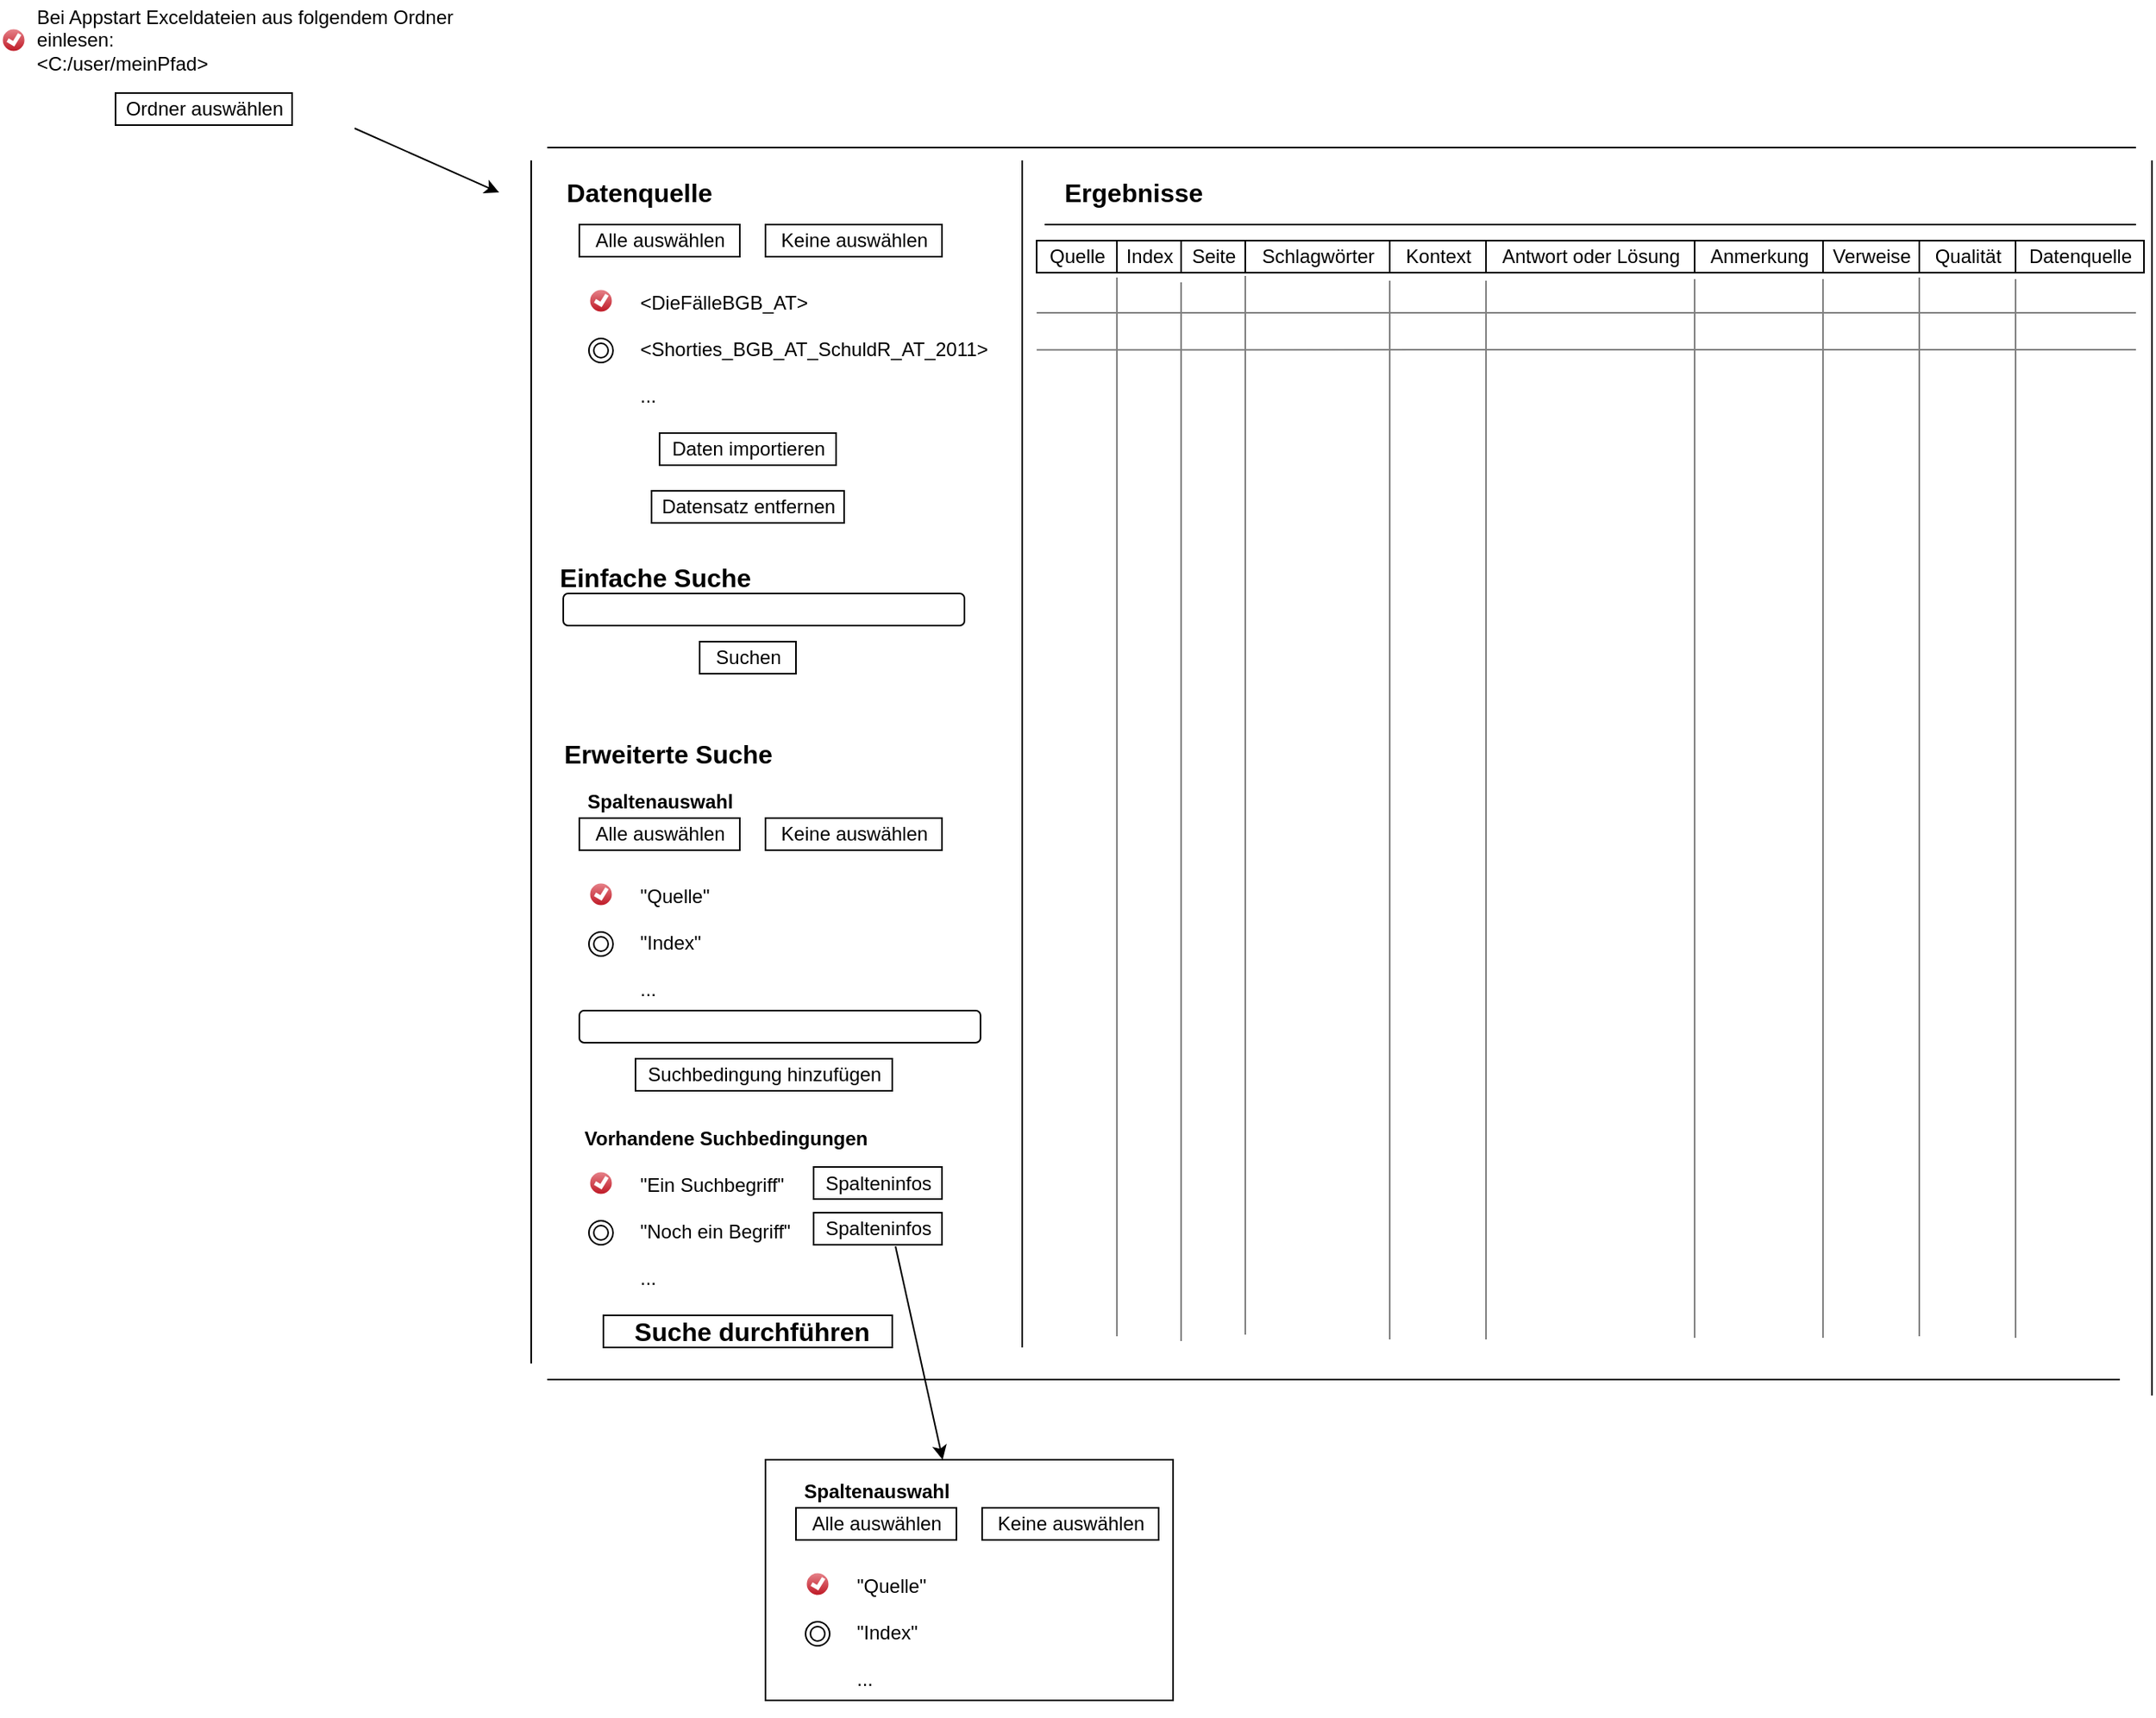 <mxfile version="12.5.1" type="google"><diagram id="sQ56WtKIyjPqKIe5N6Yx" name="Page-1"><mxGraphModel dx="2493" dy="2035" grid="1" gridSize="10" guides="1" tooltips="1" connect="1" arrows="1" fold="1" page="1" pageScale="1" pageWidth="827" pageHeight="1169" math="0" shadow="0"><root><mxCell id="0"/><mxCell id="1" parent="0"/><mxCell id="RN7Ag3oHD-ZMSx2NUnO--5" value="" style="rounded=0;whiteSpace=wrap;html=1;fillColor=none;" parent="1" vertex="1"><mxGeometry x="136" y="810" width="254" height="150" as="geometry"/></mxCell><mxCell id="d1wqXQjx_P4PH9WuBuPP-1" value="Datenquelle" style="text;html=1;align=center;verticalAlign=middle;resizable=0;points=[];autosize=1;fontStyle=1;fontSize=16;" parent="1" vertex="1"><mxGeometry x="2" y="10" width="110" height="20" as="geometry"/></mxCell><mxCell id="d1wqXQjx_P4PH9WuBuPP-2" value="&lt;div&gt;&amp;lt;DieFälleBGB_AT&amp;gt;&lt;br&gt;&lt;/div&gt;&lt;div&gt;&lt;br&gt;&lt;/div&gt;&lt;div&gt;&amp;lt;Shorties_BGB_AT_SchuldR_AT_2011&amp;gt;&lt;/div&gt;&lt;div&gt;&lt;br&gt;&lt;/div&gt;&lt;div&gt;...&lt;br&gt;&lt;/div&gt;&lt;div&gt;&lt;br&gt;&lt;/div&gt;" style="text;html=1;align=left;verticalAlign=middle;resizable=0;points=[];autosize=1;" parent="1" vertex="1"><mxGeometry x="56" y="80" width="230" height="90" as="geometry"/></mxCell><mxCell id="d1wqXQjx_P4PH9WuBuPP-3" value="" style="verticalLabelPosition=bottom;verticalAlign=top;html=1;shadow=0;dashed=0;strokeWidth=1;shape=mxgraph.ios.iCheckIcon;fillColor=#e8878E;fillColor2=#BD1421;strokeColor=#ffffff;align=left;" parent="1" vertex="1"><mxGeometry x="26" y="80" width="15" height="15" as="geometry"/></mxCell><mxCell id="d1wqXQjx_P4PH9WuBuPP-4" value="" style="ellipse;shape=doubleEllipse;whiteSpace=wrap;html=1;aspect=fixed;align=left;" parent="1" vertex="1"><mxGeometry x="26" y="111" width="15" height="15" as="geometry"/></mxCell><mxCell id="d1wqXQjx_P4PH9WuBuPP-6" value="Alle auswählen" style="text;html=1;align=center;verticalAlign=middle;resizable=0;points=[];autosize=1;strokeColor=#000000;" parent="1" vertex="1"><mxGeometry x="20" y="40" width="100" height="20" as="geometry"/></mxCell><mxCell id="d1wqXQjx_P4PH9WuBuPP-7" value="Keine auswählen" style="text;html=1;align=center;verticalAlign=middle;resizable=0;points=[];autosize=1;strokeColor=#000000;" parent="1" vertex="1"><mxGeometry x="136" y="40" width="110" height="20" as="geometry"/></mxCell><mxCell id="d1wqXQjx_P4PH9WuBuPP-8" value="Einfache Suche" style="text;html=1;align=center;verticalAlign=middle;resizable=0;points=[];autosize=1;fontStyle=1;fontSize=16;" parent="1" vertex="1"><mxGeometry x="2" y="250" width="130" height="20" as="geometry"/></mxCell><mxCell id="d1wqXQjx_P4PH9WuBuPP-9" value="&lt;div&gt;Daten importieren&lt;/div&gt;" style="text;html=1;align=center;verticalAlign=middle;resizable=0;points=[];autosize=1;strokeColor=#000000;" parent="1" vertex="1"><mxGeometry x="70" y="170" width="110" height="20" as="geometry"/></mxCell><mxCell id="d1wqXQjx_P4PH9WuBuPP-10" value="&lt;div&gt;Datensatz entfernen&lt;/div&gt;" style="text;html=1;align=center;verticalAlign=middle;resizable=0;points=[];autosize=1;strokeColor=#000000;" parent="1" vertex="1"><mxGeometry x="65" y="206" width="120" height="20" as="geometry"/></mxCell><mxCell id="d1wqXQjx_P4PH9WuBuPP-11" value="" style="rounded=1;whiteSpace=wrap;html=1;strokeColor=#000000;align=left;" parent="1" vertex="1"><mxGeometry x="10" y="270" width="250" height="20" as="geometry"/></mxCell><mxCell id="d1wqXQjx_P4PH9WuBuPP-12" value="Suchen" style="text;html=1;align=center;verticalAlign=middle;resizable=0;points=[];autosize=1;strokeColor=#000000;" parent="1" vertex="1"><mxGeometry x="95" y="300" width="60" height="20" as="geometry"/></mxCell><mxCell id="d1wqXQjx_P4PH9WuBuPP-14" value="Erweiterte Suche" style="text;html=1;align=center;verticalAlign=middle;resizable=0;points=[];autosize=1;fontStyle=1;fontSize=16;" parent="1" vertex="1"><mxGeometry y="360" width="150" height="20" as="geometry"/></mxCell><mxCell id="d1wqXQjx_P4PH9WuBuPP-16" value="Spaltenauswahl" style="text;html=1;align=center;verticalAlign=middle;resizable=0;points=[];autosize=1;fontStyle=1" parent="1" vertex="1"><mxGeometry x="15" y="390" width="110" height="20" as="geometry"/></mxCell><mxCell id="d1wqXQjx_P4PH9WuBuPP-17" value="&lt;div&gt;&quot;Quelle&quot;&lt;br&gt;&lt;/div&gt;&lt;div&gt;&lt;br&gt;&lt;/div&gt;&lt;div&gt;&quot;Index&quot;&lt;/div&gt;&lt;div&gt;&lt;br&gt;&lt;/div&gt;&lt;div&gt;...&lt;br&gt;&lt;/div&gt;&lt;div&gt;&lt;br&gt;&lt;/div&gt;" style="text;html=1;align=left;verticalAlign=middle;resizable=0;points=[];autosize=1;" parent="1" vertex="1"><mxGeometry x="56" y="450" width="60" height="90" as="geometry"/></mxCell><mxCell id="d1wqXQjx_P4PH9WuBuPP-18" value="" style="verticalLabelPosition=bottom;verticalAlign=top;html=1;shadow=0;dashed=0;strokeWidth=1;shape=mxgraph.ios.iCheckIcon;fillColor=#e8878E;fillColor2=#BD1421;strokeColor=#ffffff;align=left;" parent="1" vertex="1"><mxGeometry x="26" y="450" width="15" height="15" as="geometry"/></mxCell><mxCell id="d1wqXQjx_P4PH9WuBuPP-19" value="" style="ellipse;shape=doubleEllipse;whiteSpace=wrap;html=1;aspect=fixed;align=left;" parent="1" vertex="1"><mxGeometry x="26" y="481" width="15" height="15" as="geometry"/></mxCell><mxCell id="d1wqXQjx_P4PH9WuBuPP-20" value="Alle auswählen" style="text;html=1;align=center;verticalAlign=middle;resizable=0;points=[];autosize=1;strokeColor=#000000;" parent="1" vertex="1"><mxGeometry x="20" y="410" width="100" height="20" as="geometry"/></mxCell><mxCell id="d1wqXQjx_P4PH9WuBuPP-21" value="Keine auswählen" style="text;html=1;align=center;verticalAlign=middle;resizable=0;points=[];autosize=1;strokeColor=#000000;" parent="1" vertex="1"><mxGeometry x="136" y="410" width="110" height="20" as="geometry"/></mxCell><mxCell id="d1wqXQjx_P4PH9WuBuPP-22" value="" style="rounded=1;whiteSpace=wrap;html=1;strokeColor=#000000;align=center;" parent="1" vertex="1"><mxGeometry x="20" y="530" width="250" height="20" as="geometry"/></mxCell><mxCell id="d1wqXQjx_P4PH9WuBuPP-23" value="Suchbedingung hinzufügen" style="text;html=1;align=center;verticalAlign=middle;resizable=0;points=[];autosize=1;strokeColor=#000000;" parent="1" vertex="1"><mxGeometry x="55" y="560" width="160" height="20" as="geometry"/></mxCell><mxCell id="d1wqXQjx_P4PH9WuBuPP-24" value="Vorhandene Suchbedingungen" style="text;html=1;align=center;verticalAlign=middle;resizable=0;points=[];autosize=1;fontStyle=1" parent="1" vertex="1"><mxGeometry x="16" y="600" width="190" height="20" as="geometry"/></mxCell><mxCell id="d1wqXQjx_P4PH9WuBuPP-25" value="&lt;div&gt;&quot;Ein Suchbegriff&quot;&lt;br&gt;&lt;/div&gt;&lt;div&gt;&lt;br&gt;&lt;/div&gt;&lt;div&gt;&quot;Noch ein Begriff&quot;&lt;/div&gt;&lt;div&gt;&lt;br&gt;&lt;/div&gt;&lt;div&gt;...&lt;br&gt;&lt;/div&gt;&lt;div&gt;&lt;br&gt;&lt;/div&gt;" style="text;html=1;align=left;verticalAlign=middle;resizable=0;points=[];autosize=1;" parent="1" vertex="1"><mxGeometry x="56" y="630" width="110" height="90" as="geometry"/></mxCell><mxCell id="d1wqXQjx_P4PH9WuBuPP-26" value="" style="verticalLabelPosition=bottom;verticalAlign=top;html=1;shadow=0;dashed=0;strokeWidth=1;shape=mxgraph.ios.iCheckIcon;fillColor=#e8878E;fillColor2=#BD1421;strokeColor=#ffffff;align=left;" parent="1" vertex="1"><mxGeometry x="26" y="630" width="15" height="15" as="geometry"/></mxCell><mxCell id="d1wqXQjx_P4PH9WuBuPP-27" value="" style="ellipse;shape=doubleEllipse;whiteSpace=wrap;html=1;aspect=fixed;align=left;" parent="1" vertex="1"><mxGeometry x="26" y="661" width="15" height="15" as="geometry"/></mxCell><mxCell id="d1wqXQjx_P4PH9WuBuPP-28" value="&amp;nbsp; Suche durchführen&amp;nbsp; " style="text;html=1;align=center;verticalAlign=middle;resizable=0;points=[];autosize=1;strokeColor=#000000;fontStyle=1;fontSize=16;" parent="1" vertex="1"><mxGeometry x="35" y="720" width="180" height="20" as="geometry"/></mxCell><mxCell id="d1wqXQjx_P4PH9WuBuPP-29" value="" style="endArrow=none;html=1;fontSize=16;" parent="1" edge="1"><mxGeometry width="50" height="50" relative="1" as="geometry"><mxPoint x="296" y="740" as="sourcePoint"/><mxPoint x="296" as="targetPoint"/></mxGeometry></mxCell><mxCell id="d1wqXQjx_P4PH9WuBuPP-30" value="" style="endArrow=none;html=1;fontSize=16;" parent="1" edge="1"><mxGeometry width="50" height="50" relative="1" as="geometry"><mxPoint x="990" y="-8" as="sourcePoint"/><mxPoint y="-8" as="targetPoint"/></mxGeometry></mxCell><mxCell id="d1wqXQjx_P4PH9WuBuPP-31" value="" style="endArrow=none;html=1;fontSize=16;" parent="1" edge="1"><mxGeometry width="50" height="50" relative="1" as="geometry"><mxPoint x="-10" y="750" as="sourcePoint"/><mxPoint x="-10" as="targetPoint"/></mxGeometry></mxCell><mxCell id="d1wqXQjx_P4PH9WuBuPP-32" value="" style="endArrow=none;html=1;fontSize=16;" parent="1" edge="1"><mxGeometry width="50" height="50" relative="1" as="geometry"><mxPoint y="760" as="sourcePoint"/><mxPoint x="980" y="760" as="targetPoint"/></mxGeometry></mxCell><mxCell id="d1wqXQjx_P4PH9WuBuPP-33" value="" style="endArrow=none;html=1;fontSize=16;" parent="1" edge="1"><mxGeometry width="50" height="50" relative="1" as="geometry"><mxPoint x="1000" as="sourcePoint"/><mxPoint x="1000" y="770" as="targetPoint"/></mxGeometry></mxCell><mxCell id="d1wqXQjx_P4PH9WuBuPP-34" value="Ergebnisse" style="text;html=1;align=center;verticalAlign=middle;resizable=0;points=[];autosize=1;fontStyle=1;fontSize=16;" parent="1" vertex="1"><mxGeometry x="315" y="10" width="100" height="20" as="geometry"/></mxCell><mxCell id="d1wqXQjx_P4PH9WuBuPP-35" value="" style="endArrow=none;html=1;fontSize=16;" parent="1" edge="1"><mxGeometry width="50" height="50" relative="1" as="geometry"><mxPoint x="990" y="40" as="sourcePoint"/><mxPoint x="310" y="40" as="targetPoint"/></mxGeometry></mxCell><mxCell id="d1wqXQjx_P4PH9WuBuPP-36" value="Quelle" style="text;html=1;align=center;verticalAlign=middle;resizable=0;points=[];autosize=1;strokeColor=#000000;" parent="1" vertex="1"><mxGeometry x="305" y="50" width="50" height="20" as="geometry"/></mxCell><mxCell id="d1wqXQjx_P4PH9WuBuPP-37" value="&lt;div&gt;Index&lt;/div&gt;" style="text;html=1;align=center;verticalAlign=middle;resizable=0;points=[];autosize=1;strokeColor=#000000;" parent="1" vertex="1"><mxGeometry x="355" y="50" width="40" height="20" as="geometry"/></mxCell><mxCell id="d1wqXQjx_P4PH9WuBuPP-38" value="Seite" style="text;html=1;align=center;verticalAlign=middle;resizable=0;points=[];autosize=1;strokeColor=#000000;" parent="1" vertex="1"><mxGeometry x="395" y="50" width="40" height="20" as="geometry"/></mxCell><mxCell id="d1wqXQjx_P4PH9WuBuPP-39" value="Schlagwörter" style="text;html=1;align=center;verticalAlign=middle;resizable=0;points=[];autosize=1;strokeColor=#000000;" parent="1" vertex="1"><mxGeometry x="435" y="50" width="90" height="20" as="geometry"/></mxCell><mxCell id="d1wqXQjx_P4PH9WuBuPP-40" value="Kontext" style="text;html=1;align=center;verticalAlign=middle;resizable=0;points=[];autosize=1;strokeColor=#000000;" parent="1" vertex="1"><mxGeometry x="525" y="50" width="60" height="20" as="geometry"/></mxCell><mxCell id="d1wqXQjx_P4PH9WuBuPP-41" value="Antwort oder Lösung" style="text;html=1;align=center;verticalAlign=middle;resizable=0;points=[];autosize=1;strokeColor=#000000;" parent="1" vertex="1"><mxGeometry x="585" y="50" width="130" height="20" as="geometry"/></mxCell><mxCell id="d1wqXQjx_P4PH9WuBuPP-42" value="Anmerkung" style="text;html=1;align=center;verticalAlign=middle;resizable=0;points=[];autosize=1;strokeColor=#000000;" parent="1" vertex="1"><mxGeometry x="715" y="50" width="80" height="20" as="geometry"/></mxCell><mxCell id="d1wqXQjx_P4PH9WuBuPP-43" value="Verweise" style="text;html=1;align=center;verticalAlign=middle;resizable=0;points=[];autosize=1;strokeColor=#000000;" parent="1" vertex="1"><mxGeometry x="795" y="50" width="60" height="20" as="geometry"/></mxCell><mxCell id="d1wqXQjx_P4PH9WuBuPP-44" value="Qualität" style="text;html=1;align=center;verticalAlign=middle;resizable=0;points=[];autosize=1;strokeColor=#000000;" parent="1" vertex="1"><mxGeometry x="855" y="50" width="60" height="20" as="geometry"/></mxCell><mxCell id="d1wqXQjx_P4PH9WuBuPP-45" value="" style="endArrow=none;html=1;fontSize=16;strokeColor=#808080;" parent="1" edge="1"><mxGeometry width="50" height="50" relative="1" as="geometry"><mxPoint x="355" y="733" as="sourcePoint"/><mxPoint x="355" y="73" as="targetPoint"/></mxGeometry></mxCell><mxCell id="d1wqXQjx_P4PH9WuBuPP-46" value="" style="endArrow=none;html=1;fontSize=16;strokeColor=#808080;" parent="1" edge="1"><mxGeometry width="50" height="50" relative="1" as="geometry"><mxPoint x="395" y="736" as="sourcePoint"/><mxPoint x="395" y="76.0" as="targetPoint"/></mxGeometry></mxCell><mxCell id="d1wqXQjx_P4PH9WuBuPP-47" value="" style="endArrow=none;html=1;fontSize=16;strokeColor=#808080;" parent="1" edge="1"><mxGeometry width="50" height="50" relative="1" as="geometry"><mxPoint x="435" y="732" as="sourcePoint"/><mxPoint x="435" y="72.0" as="targetPoint"/></mxGeometry></mxCell><mxCell id="d1wqXQjx_P4PH9WuBuPP-48" value="" style="endArrow=none;html=1;fontSize=16;strokeColor=#808080;" parent="1" edge="1"><mxGeometry width="50" height="50" relative="1" as="geometry"><mxPoint x="525" y="735" as="sourcePoint"/><mxPoint x="525" y="75.0" as="targetPoint"/></mxGeometry></mxCell><mxCell id="d1wqXQjx_P4PH9WuBuPP-49" value="" style="endArrow=none;html=1;fontSize=16;strokeColor=#808080;" parent="1" edge="1"><mxGeometry width="50" height="50" relative="1" as="geometry"><mxPoint x="585" y="735" as="sourcePoint"/><mxPoint x="585" y="75.0" as="targetPoint"/></mxGeometry></mxCell><mxCell id="d1wqXQjx_P4PH9WuBuPP-50" value="" style="endArrow=none;html=1;fontSize=16;strokeColor=#808080;" parent="1" edge="1"><mxGeometry width="50" height="50" relative="1" as="geometry"><mxPoint x="715" y="734" as="sourcePoint"/><mxPoint x="715" y="74.0" as="targetPoint"/></mxGeometry></mxCell><mxCell id="d1wqXQjx_P4PH9WuBuPP-51" value="" style="endArrow=none;html=1;fontSize=16;strokeColor=#808080;" parent="1" edge="1"><mxGeometry width="50" height="50" relative="1" as="geometry"><mxPoint x="795" y="734" as="sourcePoint"/><mxPoint x="795" y="74.0" as="targetPoint"/></mxGeometry></mxCell><mxCell id="d1wqXQjx_P4PH9WuBuPP-52" value="" style="endArrow=none;html=1;fontSize=16;strokeColor=#808080;" parent="1" edge="1"><mxGeometry width="50" height="50" relative="1" as="geometry"><mxPoint x="855" y="733" as="sourcePoint"/><mxPoint x="855" y="73.0" as="targetPoint"/></mxGeometry></mxCell><mxCell id="d1wqXQjx_P4PH9WuBuPP-53" value="" style="endArrow=none;html=1;fontSize=16;strokeColor=#808080;" parent="1" edge="1"><mxGeometry width="50" height="50" relative="1" as="geometry"><mxPoint x="305" y="95.0" as="sourcePoint"/><mxPoint x="990" y="95" as="targetPoint"/></mxGeometry></mxCell><mxCell id="d1wqXQjx_P4PH9WuBuPP-54" value="" style="endArrow=none;html=1;fontSize=16;strokeColor=#808080;" parent="1" edge="1"><mxGeometry width="50" height="50" relative="1" as="geometry"><mxPoint x="305" y="118.08" as="sourcePoint"/><mxPoint x="990" y="118" as="targetPoint"/></mxGeometry></mxCell><mxCell id="RN7Ag3oHD-ZMSx2NUnO--2" value="&lt;div&gt;Spalteninfos&lt;/div&gt;" style="text;html=1;align=center;verticalAlign=middle;resizable=0;points=[];autosize=1;strokeColor=#000000;" parent="1" vertex="1"><mxGeometry x="166" y="627.5" width="80" height="20" as="geometry"/></mxCell><mxCell id="RN7Ag3oHD-ZMSx2NUnO--3" value="&lt;div&gt;Spalteninfos&lt;/div&gt;" style="text;html=1;align=center;verticalAlign=middle;resizable=0;points=[];autosize=1;strokeColor=#000000;" parent="1" vertex="1"><mxGeometry x="166" y="656" width="80" height="20" as="geometry"/></mxCell><mxCell id="RN7Ag3oHD-ZMSx2NUnO--4" value="" style="endArrow=classic;html=1;exitX=0.638;exitY=1.05;exitDx=0;exitDy=0;exitPerimeter=0;" parent="1" source="RN7Ag3oHD-ZMSx2NUnO--3" target="RN7Ag3oHD-ZMSx2NUnO--5" edge="1"><mxGeometry width="50" height="50" relative="1" as="geometry"><mxPoint x="-10" y="840" as="sourcePoint"/><mxPoint x="250" y="830" as="targetPoint"/></mxGeometry></mxCell><mxCell id="RN7Ag3oHD-ZMSx2NUnO--6" value="Spaltenauswahl" style="text;html=1;align=center;verticalAlign=middle;resizable=0;points=[];autosize=1;fontStyle=1" parent="1" vertex="1"><mxGeometry x="150" y="820" width="110" height="20" as="geometry"/></mxCell><mxCell id="RN7Ag3oHD-ZMSx2NUnO--7" value="&lt;div&gt;&quot;Quelle&quot;&lt;br&gt;&lt;/div&gt;&lt;div&gt;&lt;br&gt;&lt;/div&gt;&lt;div&gt;&quot;Index&quot;&lt;/div&gt;&lt;div&gt;&lt;br&gt;&lt;/div&gt;&lt;div&gt;...&lt;br&gt;&lt;/div&gt;&lt;div&gt;&lt;br&gt;&lt;/div&gt;" style="text;html=1;align=left;verticalAlign=middle;resizable=0;points=[];autosize=1;" parent="1" vertex="1"><mxGeometry x="191" y="880" width="60" height="90" as="geometry"/></mxCell><mxCell id="RN7Ag3oHD-ZMSx2NUnO--8" value="" style="verticalLabelPosition=bottom;verticalAlign=top;html=1;shadow=0;dashed=0;strokeWidth=1;shape=mxgraph.ios.iCheckIcon;fillColor=#e8878E;fillColor2=#BD1421;strokeColor=#ffffff;align=left;" parent="1" vertex="1"><mxGeometry x="161" y="880" width="15" height="15" as="geometry"/></mxCell><mxCell id="RN7Ag3oHD-ZMSx2NUnO--9" value="" style="ellipse;shape=doubleEllipse;whiteSpace=wrap;html=1;aspect=fixed;align=left;" parent="1" vertex="1"><mxGeometry x="161" y="911" width="15" height="15" as="geometry"/></mxCell><mxCell id="RN7Ag3oHD-ZMSx2NUnO--10" value="Alle auswählen" style="text;html=1;align=center;verticalAlign=middle;resizable=0;points=[];autosize=1;strokeColor=#000000;" parent="1" vertex="1"><mxGeometry x="155" y="840" width="100" height="20" as="geometry"/></mxCell><mxCell id="RN7Ag3oHD-ZMSx2NUnO--11" value="Keine auswählen" style="text;html=1;align=center;verticalAlign=middle;resizable=0;points=[];autosize=1;strokeColor=#000000;" parent="1" vertex="1"><mxGeometry x="271" y="840" width="110" height="20" as="geometry"/></mxCell><mxCell id="RN7Ag3oHD-ZMSx2NUnO--13" value="&lt;div&gt;Bei Appstart Exceldateien aus folgendem Ordner &lt;br&gt;&lt;/div&gt;&lt;div&gt;einlesen:&lt;br&gt;&lt;/div&gt;&lt;div&gt;&amp;lt;C:/user/meinPfad&amp;gt;&lt;br&gt;&lt;/div&gt;" style="text;html=1;align=left;verticalAlign=middle;resizable=0;points=[];autosize=1;" parent="1" vertex="1"><mxGeometry x="-320" y="-100" width="280" height="50" as="geometry"/></mxCell><mxCell id="RN7Ag3oHD-ZMSx2NUnO--14" value="" style="verticalLabelPosition=bottom;verticalAlign=top;html=1;shadow=0;dashed=0;strokeWidth=1;shape=mxgraph.ios.iCheckIcon;fillColor=#e8878E;fillColor2=#BD1421;strokeColor=#ffffff;align=left;" parent="1" vertex="1"><mxGeometry x="-340" y="-82.5" width="15" height="15" as="geometry"/></mxCell><mxCell id="RN7Ag3oHD-ZMSx2NUnO--15" value="Ordner auswählen" style="text;html=1;align=center;verticalAlign=middle;resizable=0;points=[];autosize=1;strokeColor=#000000;" parent="1" vertex="1"><mxGeometry x="-269" y="-42" width="110" height="20" as="geometry"/></mxCell><mxCell id="RN7Ag3oHD-ZMSx2NUnO--16" value="" style="endArrow=classic;html=1;fontSize=16;" parent="1" edge="1"><mxGeometry width="50" height="50" relative="1" as="geometry"><mxPoint x="-120" y="-20" as="sourcePoint"/><mxPoint x="-30" y="20" as="targetPoint"/></mxGeometry></mxCell><mxCell id="8ZpBl4RnNMTOob4fQBIP-1" value="Datenquelle" style="text;html=1;align=center;verticalAlign=middle;resizable=0;points=[];autosize=1;strokeColor=#000000;" vertex="1" parent="1"><mxGeometry x="915" y="50" width="80" height="20" as="geometry"/></mxCell><mxCell id="8ZpBl4RnNMTOob4fQBIP-2" value="" style="endArrow=none;html=1;fontSize=16;strokeColor=#808080;" edge="1" parent="1"><mxGeometry width="50" height="50" relative="1" as="geometry"><mxPoint x="915" y="734" as="sourcePoint"/><mxPoint x="915" y="74" as="targetPoint"/></mxGeometry></mxCell></root></mxGraphModel></diagram></mxfile>